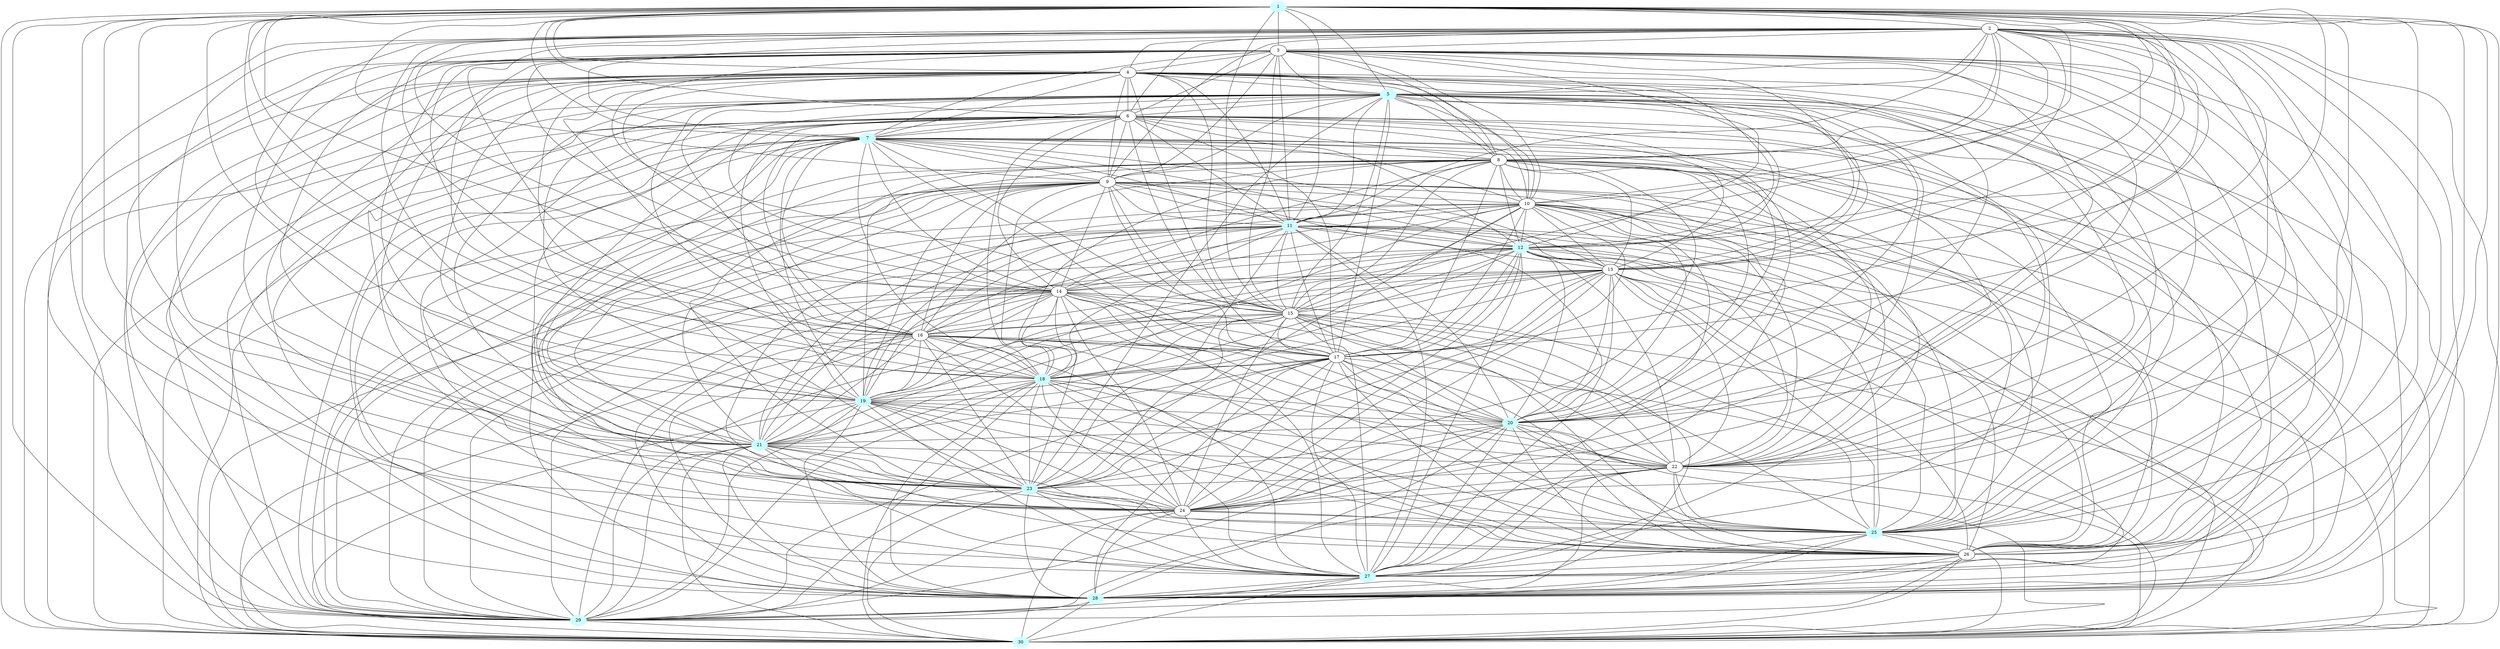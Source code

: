 graph G {
    1 [style=filled, color="#CCFFFF"];
    5 [style=filled, color="#CCFFFF"];
    7 [style=filled, color="#CCFFFF"];
    11 [style=filled, color="#CCFFFF"];
    12 [style=filled, color="#CCFFFF"];
    18 [style=filled, color="#CCFFFF"];
    19 [style=filled, color="#CCFFFF"];
    20 [style=filled, color="#CCFFFF"];
    21 [style=filled, color="#CCFFFF"];
    23 [style=filled, color="#CCFFFF"];
    25 [style=filled, color="#CCFFFF"];
    27 [style=filled, color="#CCFFFF"];
    28 [style=filled, color="#CCFFFF"];
    29 [style=filled, color="#CCFFFF"];
    30 [style=filled, color="#CCFFFF"];
    1 -- 2 [len= 4]
    1 -- 3 [len= 4]
    1 -- 4 [len= 6]
    1 -- 5 [len= 4]
    1 -- 6 [len= 5]
    1 -- 7 [len= 4]
    1 -- 8 [len= 4]
    1 -- 9 [len= 5]
    1 -- 10 [len= 5]
    1 -- 11 [len= 4]
    1 -- 12 [len= 4]
    1 -- 13 [len= 5]
    1 -- 14 [len= 4]
    1 -- 15 [len= 5]
    1 -- 16 [len= 5]
    1 -- 17 [len= 4]
    1 -- 18 [len= 4]
    1 -- 19 [len= 4]
    1 -- 20 [len= 4]
    1 -- 21 [len= 4]
    1 -- 22 [len= 5]
    1 -- 23 [len= 5]
    1 -- 24 [len= 4]
    1 -- 25 [len= 3]
    1 -- 26 [len= 4]
    1 -- 27 [len= 4]
    1 -- 28 [len= 4]
    1 -- 29 [len= 4]
    1 -- 30 [len= 4]
    2 -- 3 [len= 5]
    2 -- 4 [len= 6]
    2 -- 5 [len= 4]
    2 -- 6 [len= 5]
    2 -- 7 [len= 4]
    2 -- 8 [len= 5]
    2 -- 9 [len= 5]
    2 -- 10 [len= 5]
    2 -- 11 [len= 4]
    2 -- 12 [len= 4]
    2 -- 13 [len= 5]
    2 -- 14 [len= 4]
    2 -- 15 [len= 5]
    2 -- 16 [len= 5]
    2 -- 17 [len= 5]
    2 -- 18 [len= 4]
    2 -- 19 [len= 4]
    2 -- 20 [len= 4]
    2 -- 21 [len= 5]
    2 -- 22 [len= 5]
    2 -- 23 [len= 5]
    2 -- 24 [len= 4]
    2 -- 25 [len= 3]
    2 -- 26 [len= 4]
    2 -- 27 [len= 4]
    2 -- 28 [len= 4]
    2 -- 29 [len= 4]
    2 -- 30 [len= 4]
    3 -- 4 [len= 6]
    3 -- 5 [len= 4]
    3 -- 6 [len= 5]
    3 -- 7 [len= 5]
    3 -- 8 [len= 5]
    3 -- 9 [len= 5]
    3 -- 10 [len= 5]
    3 -- 11 [len= 5]
    3 -- 12 [len= 4]
    3 -- 13 [len= 5]
    3 -- 14 [len= 5]
    3 -- 15 [len= 5]
    3 -- 16 [len= 6]
    3 -- 17 [len= 5]
    3 -- 18 [len= 5]
    3 -- 19 [len= 5]
    3 -- 20 [len= 5]
    3 -- 21 [len= 5]
    3 -- 22 [len= 5]
    3 -- 23 [len= 5]
    3 -- 24 [len= 5]
    3 -- 25 [len= 4]
    3 -- 26 [len= 5]
    3 -- 27 [len= 5]
    3 -- 28 [len= 4]
    3 -- 29 [len= 5]
    3 -- 30 [len= 4]
    4 -- 5 [len= 6]
    4 -- 6 [len= 6]
    4 -- 7 [len= 6]
    4 -- 8 [len= 5]
    4 -- 9 [len= 5]
    4 -- 10 [len= 6]
    4 -- 11 [len= 5]
    4 -- 12 [len= 5]
    4 -- 13 [len= 5]
    4 -- 14 [len= 5]
    4 -- 15 [len= 7]
    4 -- 16 [len= 5]
    4 -- 17 [len= 5]
    4 -- 18 [len= 5]
    4 -- 19 [len= 6]
    4 -- 20 [len= 5]
    4 -- 21 [len= 5]
    4 -- 22 [len= 4]
    4 -- 23 [len= 6]
    4 -- 24 [len= 5]
    4 -- 25 [len= 4]
    4 -- 26 [len= 5]
    4 -- 27 [len= 5]
    4 -- 28 [len= 5]
    4 -- 29 [len= 5]
    4 -- 30 [len= 5]
    5 -- 6 [len= 5]
    5 -- 7 [len= 4]
    5 -- 8 [len= 5]
    5 -- 9 [len= 5]
    5 -- 10 [len= 5]
    5 -- 11 [len= 5]
    5 -- 12 [len= 4]
    5 -- 13 [len= 5]
    5 -- 14 [len= 4]
    5 -- 15 [len= 5]
    5 -- 16 [len= 5]
    5 -- 17 [len= 4]
    5 -- 18 [len= 4]
    5 -- 19 [len= 5]
    5 -- 20 [len= 5]
    5 -- 21 [len= 5]
    5 -- 22 [len= 5]
    5 -- 23 [len= 5]
    5 -- 24 [len= 4]
    5 -- 25 [len= 4]
    5 -- 26 [len= 4]
    5 -- 27 [len= 4]
    5 -- 28 [len= 4]
    5 -- 29 [len= 4]
    5 -- 30 [len= 4]
    6 -- 7 [len= 5]
    6 -- 8 [len= 5]
    6 -- 9 [len= 5]
    6 -- 10 [len= 6]
    6 -- 11 [len= 5]
    6 -- 12 [len= 5]
    6 -- 13 [len= 6]
    6 -- 14 [len= 5]
    6 -- 15 [len= 6]
    6 -- 16 [len= 6]
    6 -- 17 [len= 5]
    6 -- 18 [len= 5]
    6 -- 19 [len= 5]
    6 -- 20 [len= 5]
    6 -- 21 [len= 5]
    6 -- 22 [len= 5]
    6 -- 23 [len= 6]
    6 -- 24 [len= 5]
    6 -- 25 [len= 5]
    6 -- 26 [len= 5]
    6 -- 27 [len= 5]
    6 -- 28 [len= 5]
    6 -- 29 [len= 5]
    6 -- 30 [len= 5]
    7 -- 8 [len= 5]
    7 -- 9 [len= 5]
    7 -- 10 [len= 5]
    7 -- 11 [len= 4]
    7 -- 12 [len= 5]
    7 -- 13 [len= 5]
    7 -- 14 [len= 4]
    7 -- 15 [len= 5]
    7 -- 16 [len= 5]
    7 -- 17 [len= 5]
    7 -- 18 [len= 3]
    7 -- 19 [len= 4]
    7 -- 20 [len= 5]
    7 -- 21 [len= 5]
    7 -- 22 [len= 5]
    7 -- 23 [len= 5]
    7 -- 24 [len= 4]
    7 -- 25 [len= 4]
    7 -- 26 [len= 4]
    7 -- 27 [len= 4]
    7 -- 28 [len= 4]
    7 -- 29 [len= 4]
    7 -- 30 [len= 4]
    8 -- 9 [len= 4]
    8 -- 10 [len= 5]
    8 -- 11 [len= 4]
    8 -- 12 [len= 5]
    8 -- 13 [len= 5]
    8 -- 14 [len= 4]
    8 -- 15 [len= 6]
    8 -- 16 [len= 4]
    8 -- 17 [len= 4]
    8 -- 18 [len= 4]
    8 -- 19 [len= 4]
    8 -- 20 [len= 4]
    8 -- 21 [len= 4]
    8 -- 22 [len= 4]
    8 -- 23 [len= 5]
    8 -- 24 [len= 5]
    8 -- 25 [len= 4]
    8 -- 26 [len= 5]
    8 -- 27 [len= 4]
    8 -- 28 [len= 4]
    8 -- 29 [len= 4]
    8 -- 30 [len= 4]
    9 -- 10 [len= 4]
    9 -- 11 [len= 4]
    9 -- 12 [len= 5]
    9 -- 13 [len= 4]
    9 -- 14 [len= 4]
    9 -- 15 [len= 6]
    9 -- 16 [len= 5]
    9 -- 17 [len= 4]
    9 -- 18 [len= 4]
    9 -- 19 [len= 5]
    9 -- 20 [len= 5]
    9 -- 21 [len= 5]
    9 -- 22 [len= 4]
    9 -- 23 [len= 5]
    9 -- 24 [len= 5]
    9 -- 25 [len= 4]
    9 -- 26 [len= 4]
    9 -- 27 [len= 4]
    9 -- 28 [len= 4]
    9 -- 29 [len= 4]
    9 -- 30 [len= 4]
    10 -- 11 [len= 5]
    10 -- 12 [len= 5]
    10 -- 13 [len= 5]
    10 -- 14 [len= 5]
    10 -- 15 [len= 6]
    10 -- 16 [len= 5]
    10 -- 17 [len= 5]
    10 -- 18 [len= 4]
    10 -- 19 [len= 5]
    10 -- 20 [len= 5]
    10 -- 21 [len= 5]
    10 -- 22 [len= 5]
    10 -- 23 [len= 5]
    10 -- 24 [len= 4]
    10 -- 25 [len= 4]
    10 -- 26 [len= 4]
    10 -- 27 [len= 4]
    10 -- 28 [len= 4]
    10 -- 29 [len= 4]
    10 -- 30 [len= 5]
    11 -- 12 [len= 4]
    11 -- 13 [len= 5]
    11 -- 14 [len= 4]
    11 -- 15 [len= 6]
    11 -- 16 [len= 5]
    11 -- 17 [len= 4]
    11 -- 18 [len= 4]
    11 -- 19 [len= 4]
    11 -- 20 [len= 4]
    11 -- 21 [len= 4]
    11 -- 22 [len= 5]
    11 -- 23 [len= 5]
    11 -- 24 [len= 5]
    11 -- 25 [len= 4]
    11 -- 26 [len= 5]
    11 -- 27 [len= 4]
    11 -- 28 [len= 4]
    11 -- 29 [len= 4]
    11 -- 30 [len= 4]
    12 -- 13 [len= 5]
    12 -- 14 [len= 4]
    12 -- 15 [len= 5]
    12 -- 16 [len= 5]
    12 -- 17 [len= 4]
    12 -- 18 [len= 4]
    12 -- 19 [len= 4]
    12 -- 20 [len= 4]
    12 -- 21 [len= 4]
    12 -- 22 [len= 4]
    12 -- 23 [len= 5]
    12 -- 24 [len= 4]
    12 -- 25 [len= 3]
    12 -- 26 [len= 4]
    12 -- 27 [len= 4]
    12 -- 28 [len= 4]
    12 -- 29 [len= 4]
    12 -- 30 [len= 4]
    13 -- 14 [len= 5]
    13 -- 15 [len= 6]
    13 -- 16 [len= 4]
    13 -- 17 [len= 5]
    13 -- 18 [len= 5]
    13 -- 19 [len= 5]
    13 -- 20 [len= 5]
    13 -- 21 [len= 5]
    13 -- 22 [len= 4]
    13 -- 23 [len= 5]
    13 -- 24 [len= 5]
    13 -- 25 [len= 5]
    13 -- 26 [len= 4]
    13 -- 27 [len= 5]
    13 -- 28 [len= 4]
    13 -- 29 [len= 5]
    13 -- 30 [len= 5]
    14 -- 15 [len= 6]
    14 -- 16 [len= 4]
    14 -- 17 [len= 4]
    14 -- 18 [len= 4]
    14 -- 19 [len= 5]
    14 -- 20 [len= 4]
    14 -- 21 [len= 4]
    14 -- 22 [len= 4]
    14 -- 23 [len= 5]
    14 -- 24 [len= 4]
    14 -- 25 [len= 3]
    14 -- 26 [len= 5]
    14 -- 27 [len= 4]
    14 -- 28 [len= 4]
    14 -- 29 [len= 4]
    14 -- 30 [len= 4]
    15 -- 16 [len= 6]
    15 -- 17 [len= 5]
    15 -- 18 [len= 5]
    15 -- 19 [len= 5]
    15 -- 20 [len= 5]
    15 -- 21 [len= 5]
    15 -- 22 [len= 6]
    15 -- 23 [len= 5]
    15 -- 24 [len= 5]
    15 -- 25 [len= 5]
    15 -- 26 [len= 4]
    15 -- 27 [len= 5]
    15 -- 28 [len= 5]
    15 -- 29 [len= 4]
    15 -- 30 [len= 4]
    16 -- 17 [len= 5]
    16 -- 18 [len= 4]
    16 -- 19 [len= 5]
    16 -- 20 [len= 5]
    16 -- 21 [len= 5]
    16 -- 22 [len= 5]
    16 -- 23 [len= 5]
    16 -- 24 [len= 4]
    16 -- 25 [len= 4]
    16 -- 26 [len= 5]
    16 -- 27 [len= 5]
    16 -- 28 [len= 5]
    16 -- 29 [len= 5]
    16 -- 30 [len= 5]
    17 -- 18 [len= 4]
    17 -- 19 [len= 4]
    17 -- 20 [len= 4]
    17 -- 21 [len= 5]
    17 -- 22 [len= 4]
    17 -- 23 [len= 5]
    17 -- 24 [len= 4]
    17 -- 25 [len= 4]
    17 -- 26 [len= 4]
    17 -- 27 [len= 4]
    17 -- 28 [len= 4]
    17 -- 29 [len= 4]
    17 -- 30 [len= 4]
    18 -- 19 [len= 4]
    18 -- 20 [len= 4]
    18 -- 21 [len= 4]
    18 -- 22 [len= 4]
    18 -- 23 [len= 4]
    18 -- 24 [len= 4]
    18 -- 25 [len= 4]
    18 -- 26 [len= 4]
    18 -- 27 [len= 3]
    18 -- 28 [len= 4]
    18 -- 29 [len= 3]
    18 -- 30 [len= 4]
    19 -- 20 [len= 4]
    19 -- 21 [len= 4]
    19 -- 22 [len= 5]
    19 -- 23 [len= 4]
    19 -- 24 [len= 4]
    19 -- 25 [len= 3]
    19 -- 26 [len= 5]
    19 -- 27 [len= 4]
    19 -- 28 [len= 4]
    19 -- 29 [len= 4]
    19 -- 30 [len= 4]
    20 -- 21 [len= 4]
    20 -- 22 [len= 4]
    20 -- 23 [len= 5]
    20 -- 24 [len= 4]
    20 -- 25 [len= 4]
    20 -- 26 [len= 5]
    20 -- 27 [len= 4]
    20 -- 28 [len= 4]
    20 -- 29 [len= 4]
    20 -- 30 [len= 4]
    21 -- 22 [len= 5]
    21 -- 23 [len= 4]
    21 -- 24 [len= 5]
    21 -- 25 [len= 4]
    21 -- 26 [len= 5]
    21 -- 27 [len= 4]
    21 -- 28 [len= 4]
    21 -- 29 [len= 4]
    21 -- 30 [len= 4]
    22 -- 23 [len= 5]
    22 -- 24 [len= 5]
    22 -- 25 [len= 4]
    22 -- 26 [len= 4]
    22 -- 27 [len= 4]
    22 -- 28 [len= 4]
    22 -- 29 [len= 4]
    22 -- 30 [len= 4]
    23 -- 24 [len= 5]
    23 -- 25 [len= 4]
    23 -- 26 [len= 5]
    23 -- 27 [len= 5]
    23 -- 28 [len= 4]
    23 -- 29 [len= 4]
    23 -- 30 [len= 4]
    24 -- 25 [len= 3]
    24 -- 26 [len= 4]
    24 -- 27 [len= 4]
    24 -- 28 [len= 4]
    24 -- 29 [len= 4]
    24 -- 30 [len= 4]
    25 -- 26 [len= 4]
    25 -- 27 [len= 4]
    25 -- 28 [len= 4]
    25 -- 29 [len= 4]
    25 -- 30 [len= 4]
    26 -- 27 [len= 4]
    26 -- 28 [len= 4]
    26 -- 29 [len= 4]
    26 -- 30 [len= 4]
    27 -- 28 [len= 4]
    27 -- 29 [len= 4]
    27 -- 30 [len= 3]
    28 -- 29 [len= 3]
    28 -- 30 [len= 3]
    29 -- 30 [len= 4]
}
